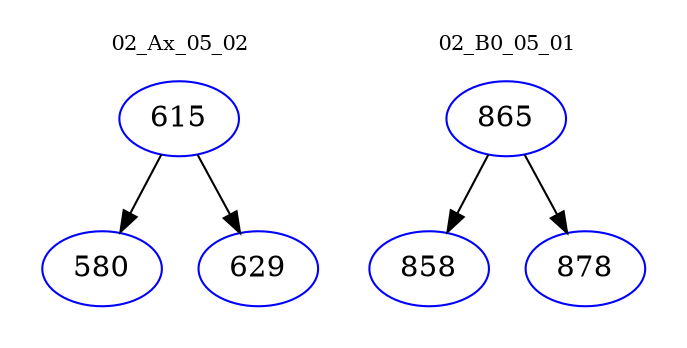 digraph{
subgraph cluster_0 {
color = white
label = "02_Ax_05_02";
fontsize=10;
T0_615 [label="615", color="blue"]
T0_615 -> T0_580 [color="black"]
T0_580 [label="580", color="blue"]
T0_615 -> T0_629 [color="black"]
T0_629 [label="629", color="blue"]
}
subgraph cluster_1 {
color = white
label = "02_B0_05_01";
fontsize=10;
T1_865 [label="865", color="blue"]
T1_865 -> T1_858 [color="black"]
T1_858 [label="858", color="blue"]
T1_865 -> T1_878 [color="black"]
T1_878 [label="878", color="blue"]
}
}
